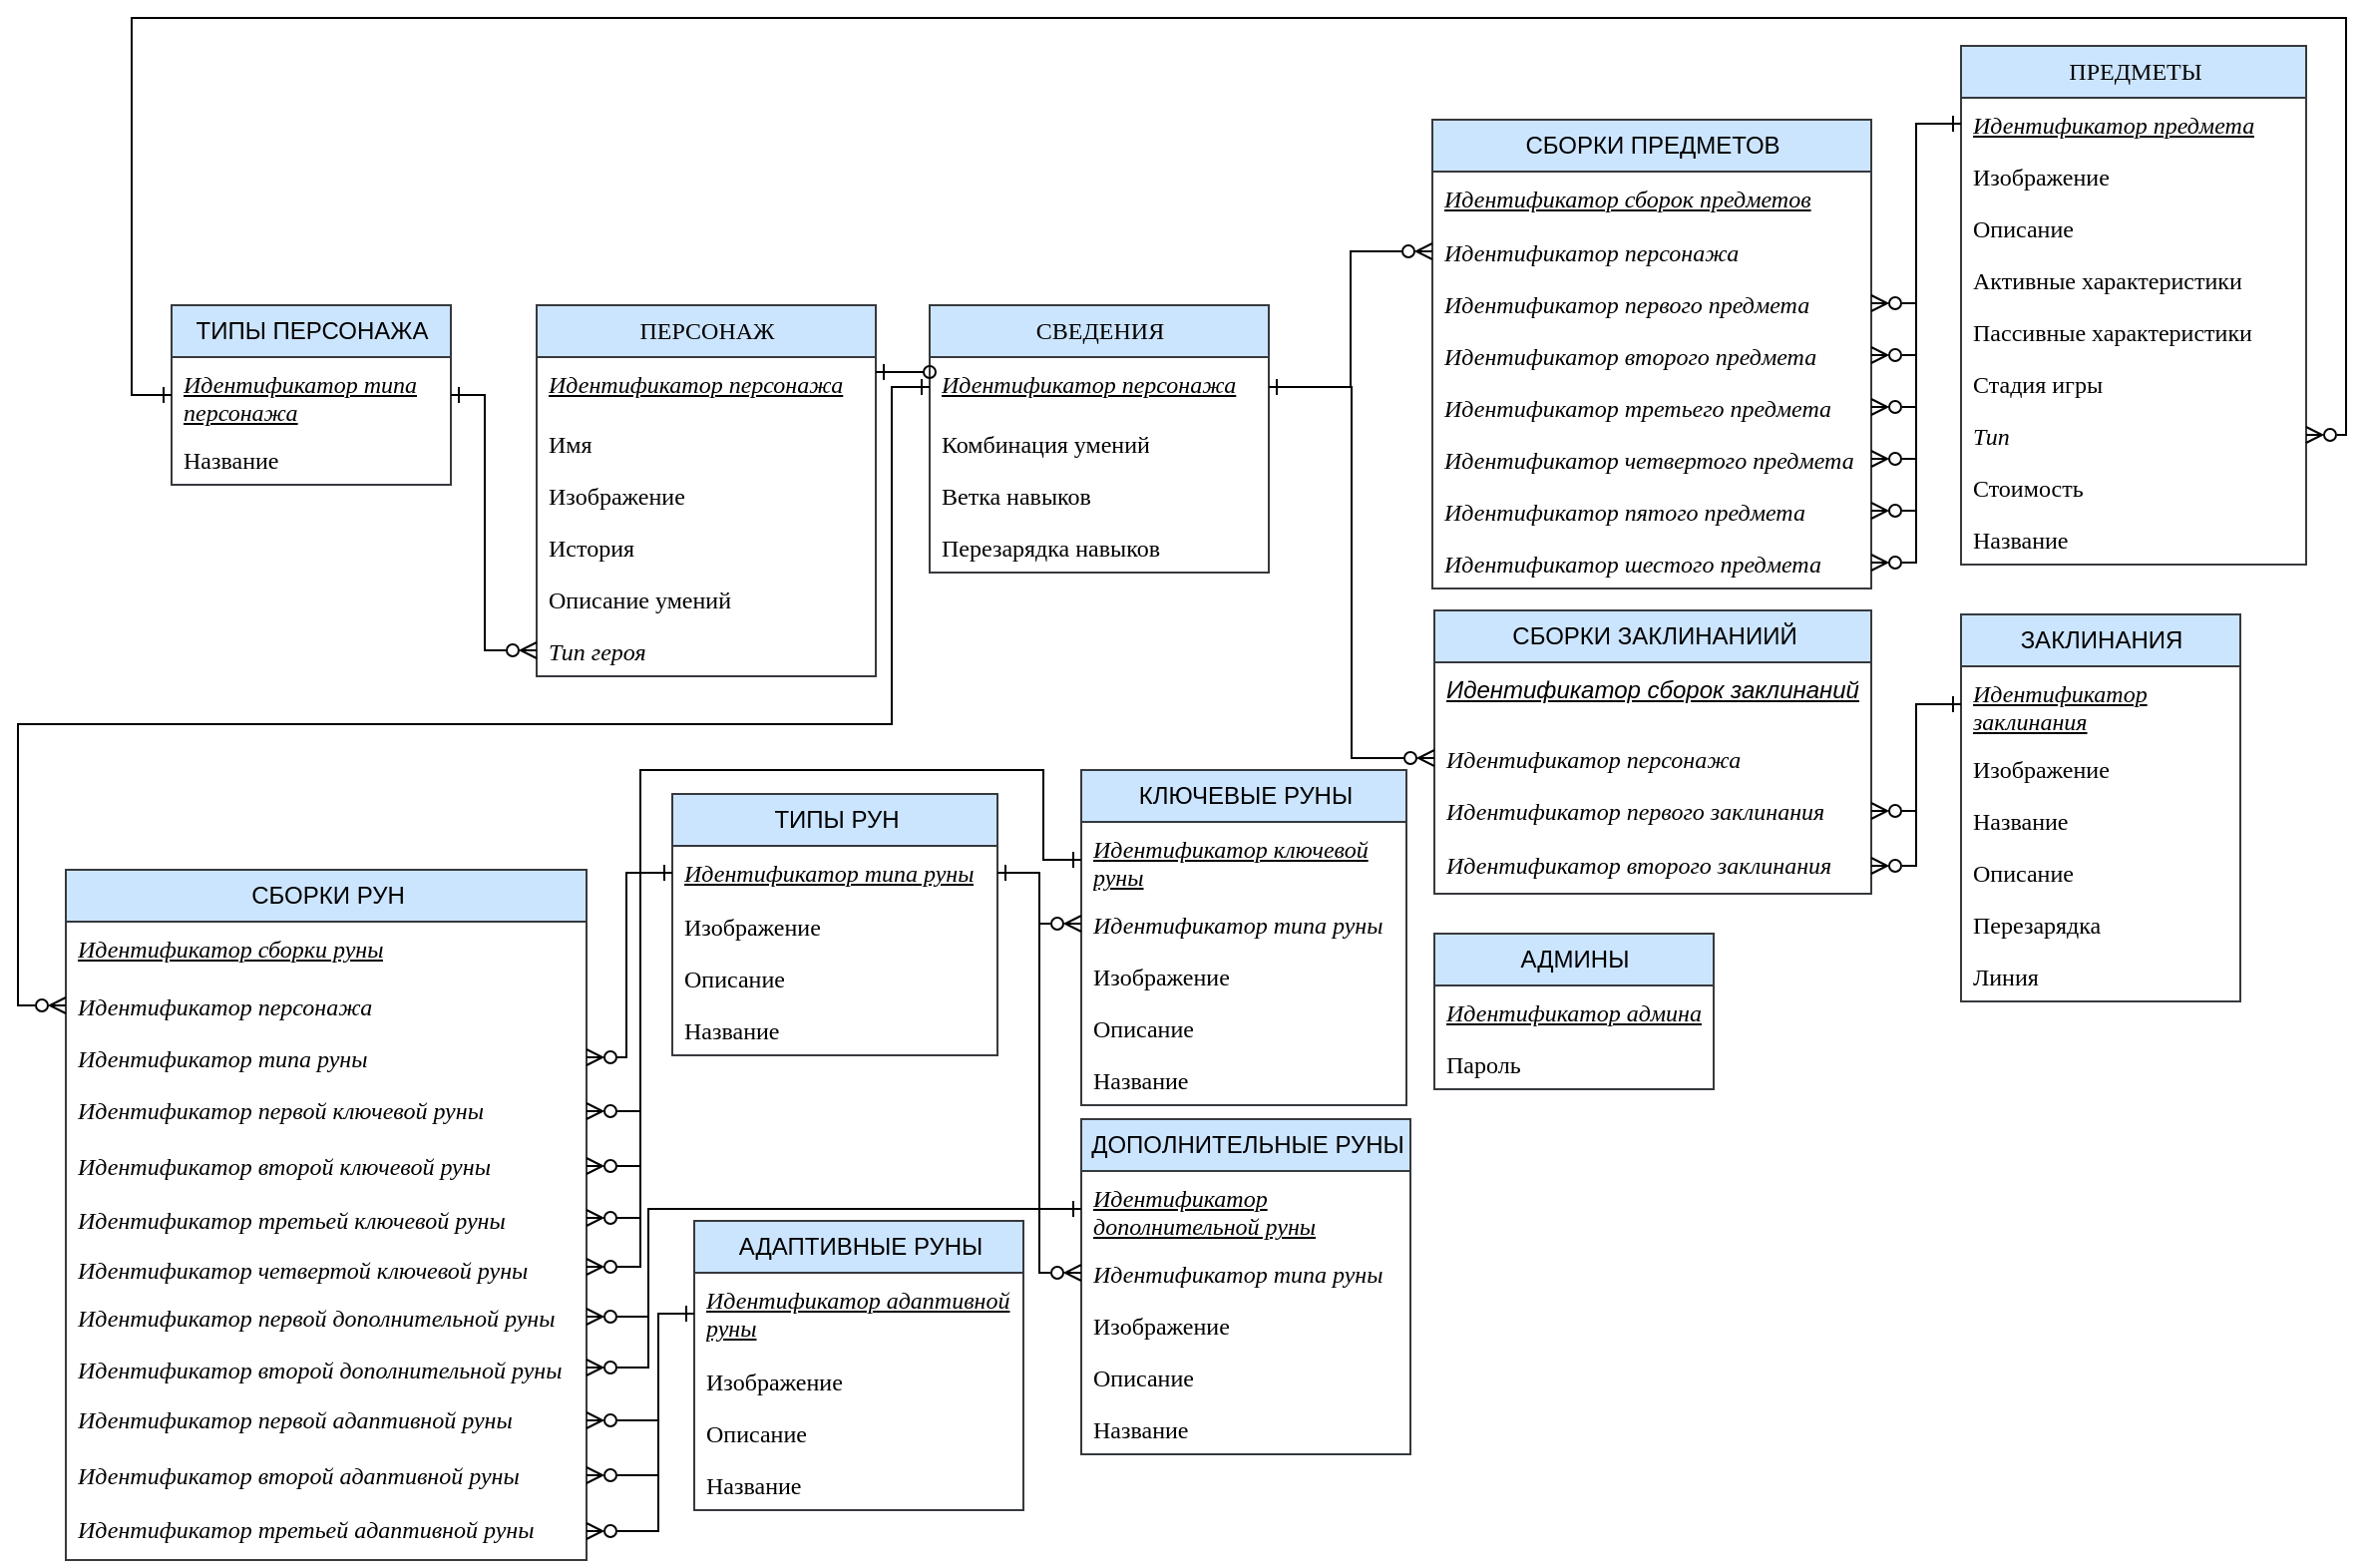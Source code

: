 <mxfile version="22.1.4" type="device">
  <diagram name="Страница — 1" id="PRyvoHLlGiVCYRjOYlVA">
    <mxGraphModel dx="2167" dy="1073" grid="0" gridSize="10" guides="1" tooltips="1" connect="1" arrows="1" fold="1" page="0" pageScale="1" pageWidth="827" pageHeight="1169" math="0" shadow="0">
      <root>
        <mxCell id="0" />
        <mxCell id="1" parent="0" />
        <mxCell id="5LJpMAzgF9TvLifeakb7-26" value="&lt;font face=&quot;Times New Roman&quot;&gt;ПЕРСОНАЖ&lt;/font&gt;" style="swimlane;fontStyle=0;childLayout=stackLayout;horizontal=1;startSize=26;fillColor=#cce5ff;horizontalStack=0;resizeParent=1;resizeParentMax=0;resizeLast=0;collapsible=1;marginBottom=0;html=1;strokeWidth=1;strokeColor=#36393d;" parent="1" vertex="1">
          <mxGeometry x="-3" y="125" width="170" height="186" as="geometry" />
        </mxCell>
        <mxCell id="5LJpMAzgF9TvLifeakb7-27" value="&lt;font face=&quot;Times New Roman&quot;&gt;&lt;i&gt;&lt;u&gt;Идентификатор персонажа&lt;/u&gt;&lt;/i&gt;&lt;/font&gt;" style="text;strokeColor=none;fillColor=none;align=left;verticalAlign=top;spacingLeft=4;spacingRight=4;overflow=hidden;rotatable=0;points=[[0,0.5],[1,0.5]];portConstraint=eastwest;whiteSpace=wrap;html=1;" parent="5LJpMAzgF9TvLifeakb7-26" vertex="1">
          <mxGeometry y="26" width="170" height="30" as="geometry" />
        </mxCell>
        <mxCell id="5LJpMAzgF9TvLifeakb7-28" value="&lt;div&gt;&lt;font face=&quot;Times New Roman&quot;&gt;Имя&lt;/font&gt;&lt;/div&gt;&lt;div&gt;&lt;font face=&quot;Times New Roman&quot;&gt;&lt;br&gt;&lt;/font&gt;&lt;/div&gt;" style="text;strokeColor=none;fillColor=none;align=left;verticalAlign=top;spacingLeft=4;spacingRight=4;overflow=hidden;rotatable=0;points=[[0,0.5],[1,0.5]];portConstraint=eastwest;whiteSpace=wrap;html=1;" parent="5LJpMAzgF9TvLifeakb7-26" vertex="1">
          <mxGeometry y="56" width="170" height="26" as="geometry" />
        </mxCell>
        <mxCell id="DarzAoDDJFvSvO0KBo1--2" value="&lt;font face=&quot;Times New Roman&quot;&gt;Изображение&lt;/font&gt;" style="text;strokeColor=none;fillColor=none;align=left;verticalAlign=top;spacingLeft=4;spacingRight=4;overflow=hidden;rotatable=0;points=[[0,0.5],[1,0.5]];portConstraint=eastwest;whiteSpace=wrap;html=1;" vertex="1" parent="5LJpMAzgF9TvLifeakb7-26">
          <mxGeometry y="82" width="170" height="26" as="geometry" />
        </mxCell>
        <mxCell id="5LJpMAzgF9TvLifeakb7-29" value="&lt;font face=&quot;Times New Roman&quot;&gt;История&lt;/font&gt;" style="text;strokeColor=none;fillColor=none;align=left;verticalAlign=top;spacingLeft=4;spacingRight=4;overflow=hidden;rotatable=0;points=[[0,0.5],[1,0.5]];portConstraint=eastwest;whiteSpace=wrap;html=1;" parent="5LJpMAzgF9TvLifeakb7-26" vertex="1">
          <mxGeometry y="108" width="170" height="26" as="geometry" />
        </mxCell>
        <mxCell id="5LJpMAzgF9TvLifeakb7-30" value="&lt;font face=&quot;Times New Roman&quot;&gt;Описание умений &lt;/font&gt;" style="text;strokeColor=none;fillColor=none;align=left;verticalAlign=top;spacingLeft=4;spacingRight=4;overflow=hidden;rotatable=0;points=[[0,0.5],[1,0.5]];portConstraint=eastwest;whiteSpace=wrap;html=1;" parent="5LJpMAzgF9TvLifeakb7-26" vertex="1">
          <mxGeometry y="134" width="170" height="26" as="geometry" />
        </mxCell>
        <mxCell id="5LJpMAzgF9TvLifeakb7-36" value="&lt;i&gt;&lt;font face=&quot;Times New Roman&quot;&gt;Тип героя&lt;/font&gt;&lt;/i&gt;" style="text;strokeColor=none;fillColor=none;align=left;verticalAlign=top;spacingLeft=4;spacingRight=4;overflow=hidden;rotatable=0;points=[[0,0.5],[1,0.5]];portConstraint=eastwest;whiteSpace=wrap;html=1;" parent="5LJpMAzgF9TvLifeakb7-26" vertex="1">
          <mxGeometry y="160" width="170" height="26" as="geometry" />
        </mxCell>
        <mxCell id="5LJpMAzgF9TvLifeakb7-38" value="&lt;font face=&quot;Times New Roman&quot;&gt;СВЕДЕНИЯ&lt;/font&gt;" style="swimlane;fontStyle=0;childLayout=stackLayout;horizontal=1;startSize=26;fillColor=#cce5ff;horizontalStack=0;resizeParent=1;resizeParentMax=0;resizeLast=0;collapsible=1;marginBottom=0;html=1;strokeWidth=1;strokeColor=#36393d;" parent="1" vertex="1">
          <mxGeometry x="194" y="125" width="170" height="134" as="geometry" />
        </mxCell>
        <mxCell id="5LJpMAzgF9TvLifeakb7-39" value="&lt;font face=&quot;Times New Roman&quot;&gt;&lt;i&gt;&lt;u&gt;Идентификатор персонажа&lt;/u&gt;&lt;/i&gt;&lt;/font&gt;" style="text;strokeColor=none;fillColor=none;align=left;verticalAlign=top;spacingLeft=4;spacingRight=4;overflow=hidden;rotatable=0;points=[[0,0.5],[1,0.5]];portConstraint=eastwest;whiteSpace=wrap;html=1;" parent="5LJpMAzgF9TvLifeakb7-38" vertex="1">
          <mxGeometry y="26" width="170" height="30" as="geometry" />
        </mxCell>
        <mxCell id="5LJpMAzgF9TvLifeakb7-40" value="&lt;font face=&quot;Times New Roman&quot;&gt;Комбинация умений&lt;/font&gt;" style="text;strokeColor=none;fillColor=none;align=left;verticalAlign=top;spacingLeft=4;spacingRight=4;overflow=hidden;rotatable=0;points=[[0,0.5],[1,0.5]];portConstraint=eastwest;whiteSpace=wrap;html=1;" parent="5LJpMAzgF9TvLifeakb7-38" vertex="1">
          <mxGeometry y="56" width="170" height="26" as="geometry" />
        </mxCell>
        <mxCell id="5LJpMAzgF9TvLifeakb7-43" value="&lt;font face=&quot;Times New Roman&quot;&gt;Ветка навыков&lt;/font&gt;" style="text;strokeColor=none;fillColor=none;align=left;verticalAlign=top;spacingLeft=4;spacingRight=4;overflow=hidden;rotatable=0;points=[[0,0.5],[1,0.5]];portConstraint=eastwest;whiteSpace=wrap;html=1;" parent="5LJpMAzgF9TvLifeakb7-38" vertex="1">
          <mxGeometry y="82" width="170" height="26" as="geometry" />
        </mxCell>
        <mxCell id="5LJpMAzgF9TvLifeakb7-44" value="&lt;font face=&quot;Times New Roman&quot;&gt;Перезарядка навыков&lt;/font&gt;" style="text;strokeColor=none;fillColor=none;align=left;verticalAlign=top;spacingLeft=4;spacingRight=4;overflow=hidden;rotatable=0;points=[[0,0.5],[1,0.5]];portConstraint=eastwest;whiteSpace=wrap;html=1;" parent="5LJpMAzgF9TvLifeakb7-38" vertex="1">
          <mxGeometry y="108" width="170" height="26" as="geometry" />
        </mxCell>
        <mxCell id="5LJpMAzgF9TvLifeakb7-46" value="&lt;font face=&quot;Times New Roman&quot;&gt;ПРЕДМЕТЫ&lt;br&gt;&lt;/font&gt;" style="swimlane;fontStyle=0;childLayout=stackLayout;horizontal=1;startSize=26;fillColor=#cce5ff;horizontalStack=0;resizeParent=1;resizeParentMax=0;resizeLast=0;collapsible=1;marginBottom=0;html=1;strokeWidth=1;strokeColor=#36393d;" parent="1" vertex="1">
          <mxGeometry x="711" y="-5" width="173" height="260" as="geometry" />
        </mxCell>
        <mxCell id="5LJpMAzgF9TvLifeakb7-47" value="&lt;font face=&quot;Times New Roman&quot;&gt;&lt;i&gt;&lt;u&gt;Идентификатор предмета&lt;/u&gt;&lt;/i&gt;&lt;/font&gt;" style="text;strokeColor=none;fillColor=none;align=left;verticalAlign=top;spacingLeft=4;spacingRight=4;overflow=hidden;rotatable=0;points=[[0,0.5],[1,0.5]];portConstraint=eastwest;whiteSpace=wrap;html=1;" parent="5LJpMAzgF9TvLifeakb7-46" vertex="1">
          <mxGeometry y="26" width="173" height="26" as="geometry" />
        </mxCell>
        <mxCell id="DarzAoDDJFvSvO0KBo1--5" value="&lt;font face=&quot;Times New Roman&quot;&gt;Изображение&lt;/font&gt;" style="text;strokeColor=none;fillColor=none;align=left;verticalAlign=top;spacingLeft=4;spacingRight=4;overflow=hidden;rotatable=0;points=[[0,0.5],[1,0.5]];portConstraint=eastwest;whiteSpace=wrap;html=1;" vertex="1" parent="5LJpMAzgF9TvLifeakb7-46">
          <mxGeometry y="52" width="173" height="26" as="geometry" />
        </mxCell>
        <mxCell id="5LJpMAzgF9TvLifeakb7-48" value="&lt;font face=&quot;Times New Roman&quot;&gt;Описание &lt;/font&gt;" style="text;strokeColor=none;fillColor=none;align=left;verticalAlign=top;spacingLeft=4;spacingRight=4;overflow=hidden;rotatable=0;points=[[0,0.5],[1,0.5]];portConstraint=eastwest;whiteSpace=wrap;html=1;" parent="5LJpMAzgF9TvLifeakb7-46" vertex="1">
          <mxGeometry y="78" width="173" height="26" as="geometry" />
        </mxCell>
        <mxCell id="5LJpMAzgF9TvLifeakb7-49" value="&lt;font face=&quot;Times New Roman&quot;&gt;Активные характеристики &lt;/font&gt;" style="text;strokeColor=none;fillColor=none;align=left;verticalAlign=top;spacingLeft=4;spacingRight=4;overflow=hidden;rotatable=0;points=[[0,0.5],[1,0.5]];portConstraint=eastwest;whiteSpace=wrap;html=1;" parent="5LJpMAzgF9TvLifeakb7-46" vertex="1">
          <mxGeometry y="104" width="173" height="26" as="geometry" />
        </mxCell>
        <mxCell id="5LJpMAzgF9TvLifeakb7-50" value="&lt;font face=&quot;Times New Roman&quot;&gt;Пассивные характеристики &lt;/font&gt;" style="text;strokeColor=none;fillColor=none;align=left;verticalAlign=top;spacingLeft=4;spacingRight=4;overflow=hidden;rotatable=0;points=[[0,0.5],[1,0.5]];portConstraint=eastwest;whiteSpace=wrap;html=1;" parent="5LJpMAzgF9TvLifeakb7-46" vertex="1">
          <mxGeometry y="130" width="173" height="26" as="geometry" />
        </mxCell>
        <mxCell id="5LJpMAzgF9TvLifeakb7-51" value="&lt;font face=&quot;Times New Roman&quot;&gt;Стадия игры&lt;/font&gt;" style="text;strokeColor=none;fillColor=none;align=left;verticalAlign=top;spacingLeft=4;spacingRight=4;overflow=hidden;rotatable=0;points=[[0,0.5],[1,0.5]];portConstraint=eastwest;whiteSpace=wrap;html=1;" parent="5LJpMAzgF9TvLifeakb7-46" vertex="1">
          <mxGeometry y="156" width="173" height="26" as="geometry" />
        </mxCell>
        <mxCell id="5LJpMAzgF9TvLifeakb7-52" value="&lt;i&gt;&lt;font face=&quot;Times New Roman&quot;&gt;Тип &lt;/font&gt;&lt;/i&gt;" style="text;strokeColor=none;fillColor=none;align=left;verticalAlign=top;spacingLeft=4;spacingRight=4;overflow=hidden;rotatable=0;points=[[0,0.5],[1,0.5]];portConstraint=eastwest;whiteSpace=wrap;html=1;" parent="5LJpMAzgF9TvLifeakb7-46" vertex="1">
          <mxGeometry y="182" width="173" height="26" as="geometry" />
        </mxCell>
        <mxCell id="5LJpMAzgF9TvLifeakb7-53" value="&lt;font face=&quot;Times New Roman&quot;&gt;Стоимость&lt;/font&gt;" style="text;strokeColor=none;fillColor=none;align=left;verticalAlign=top;spacingLeft=4;spacingRight=4;overflow=hidden;rotatable=0;points=[[0,0.5],[1,0.5]];portConstraint=eastwest;whiteSpace=wrap;html=1;" parent="5LJpMAzgF9TvLifeakb7-46" vertex="1">
          <mxGeometry y="208" width="173" height="26" as="geometry" />
        </mxCell>
        <mxCell id="DarzAoDDJFvSvO0KBo1--6" value="&lt;font face=&quot;Times New Roman&quot;&gt;Название&lt;/font&gt;" style="text;strokeColor=none;fillColor=none;align=left;verticalAlign=top;spacingLeft=4;spacingRight=4;overflow=hidden;rotatable=0;points=[[0,0.5],[1,0.5]];portConstraint=eastwest;whiteSpace=wrap;html=1;" vertex="1" parent="5LJpMAzgF9TvLifeakb7-46">
          <mxGeometry y="234" width="173" height="26" as="geometry" />
        </mxCell>
        <mxCell id="5LJpMAzgF9TvLifeakb7-56" value="СБОРКИ РУН" style="swimlane;fontStyle=0;childLayout=stackLayout;horizontal=1;startSize=26;horizontalStack=0;resizeParent=1;resizeParentMax=0;resizeLast=0;collapsible=1;marginBottom=0;html=1;fillColor=#cce5ff;strokeColor=#36393d;" parent="1" vertex="1">
          <mxGeometry x="-239" y="408" width="261" height="346" as="geometry" />
        </mxCell>
        <mxCell id="5LJpMAzgF9TvLifeakb7-57" value="&lt;font face=&quot;Times New Roman&quot;&gt;&lt;u&gt;&lt;i&gt;Идентификатор сборки руны&lt;br&gt;&lt;/i&gt;&lt;/u&gt;&lt;/font&gt;" style="text;strokeColor=none;fillColor=none;align=left;verticalAlign=top;spacingLeft=4;spacingRight=4;overflow=hidden;rotatable=0;points=[[0,0.5],[1,0.5]];portConstraint=eastwest;whiteSpace=wrap;html=1;" parent="5LJpMAzgF9TvLifeakb7-56" vertex="1">
          <mxGeometry y="26" width="261" height="29" as="geometry" />
        </mxCell>
        <mxCell id="DarzAoDDJFvSvO0KBo1--9" value="&lt;font face=&quot;Times New Roman&quot;&gt;&lt;i&gt;Идентификатор персонажа&lt;/i&gt;&lt;/font&gt;" style="text;strokeColor=none;fillColor=none;align=left;verticalAlign=top;spacingLeft=4;spacingRight=4;overflow=hidden;rotatable=0;points=[[0,0.5],[1,0.5]];portConstraint=eastwest;whiteSpace=wrap;html=1;" vertex="1" parent="5LJpMAzgF9TvLifeakb7-56">
          <mxGeometry y="55" width="261" height="26" as="geometry" />
        </mxCell>
        <mxCell id="5LJpMAzgF9TvLifeakb7-58" value="&lt;font face=&quot;Times New Roman&quot;&gt;&lt;i&gt;Идентификатор типа руны&lt;/i&gt;&lt;/font&gt;" style="text;strokeColor=none;fillColor=none;align=left;verticalAlign=top;spacingLeft=4;spacingRight=4;overflow=hidden;rotatable=0;points=[[0,0.5],[1,0.5]];portConstraint=eastwest;whiteSpace=wrap;html=1;" parent="5LJpMAzgF9TvLifeakb7-56" vertex="1">
          <mxGeometry y="81" width="261" height="26" as="geometry" />
        </mxCell>
        <mxCell id="DarzAoDDJFvSvO0KBo1--11" value="&lt;font face=&quot;Times New Roman&quot;&gt;&lt;i&gt;Идентификатор первой ключевой руны&lt;/i&gt;&lt;/font&gt;" style="text;strokeColor=none;fillColor=none;align=left;verticalAlign=top;spacingLeft=4;spacingRight=4;overflow=hidden;rotatable=0;points=[[0,0.5],[1,0.5]];portConstraint=eastwest;whiteSpace=wrap;html=1;" vertex="1" parent="5LJpMAzgF9TvLifeakb7-56">
          <mxGeometry y="107" width="261" height="28" as="geometry" />
        </mxCell>
        <mxCell id="DarzAoDDJFvSvO0KBo1--14" value="&lt;font face=&quot;Times New Roman&quot;&gt;&lt;i&gt;Идентификатор второй ключевой руны&lt;/i&gt;&lt;/font&gt;" style="text;strokeColor=none;fillColor=none;align=left;verticalAlign=top;spacingLeft=4;spacingRight=4;overflow=hidden;rotatable=0;points=[[0,0.5],[1,0.5]];portConstraint=eastwest;whiteSpace=wrap;html=1;" vertex="1" parent="5LJpMAzgF9TvLifeakb7-56">
          <mxGeometry y="135" width="261" height="27" as="geometry" />
        </mxCell>
        <mxCell id="DarzAoDDJFvSvO0KBo1--17" value="&lt;font face=&quot;Times New Roman&quot;&gt;&lt;i&gt;Идентификатор третьей ключевой руны&lt;/i&gt;&lt;/font&gt;" style="text;strokeColor=none;fillColor=none;align=left;verticalAlign=top;spacingLeft=4;spacingRight=4;overflow=hidden;rotatable=0;points=[[0,0.5],[1,0.5]];portConstraint=eastwest;whiteSpace=wrap;html=1;" vertex="1" parent="5LJpMAzgF9TvLifeakb7-56">
          <mxGeometry y="162" width="261" height="25" as="geometry" />
        </mxCell>
        <mxCell id="DarzAoDDJFvSvO0KBo1--16" value="&lt;font face=&quot;Times New Roman&quot;&gt;&lt;i&gt;Идентификатор четвертой ключевой руны&lt;/i&gt;&lt;/font&gt;" style="text;strokeColor=none;fillColor=none;align=left;verticalAlign=top;spacingLeft=4;spacingRight=4;overflow=hidden;rotatable=0;points=[[0,0.5],[1,0.5]];portConstraint=eastwest;whiteSpace=wrap;html=1;" vertex="1" parent="5LJpMAzgF9TvLifeakb7-56">
          <mxGeometry y="187" width="261" height="24" as="geometry" />
        </mxCell>
        <mxCell id="DarzAoDDJFvSvO0KBo1--15" value="&lt;font face=&quot;Times New Roman&quot;&gt;&lt;i&gt;Идентификатор первой дополнительной руны&lt;/i&gt;&lt;/font&gt;" style="text;strokeColor=none;fillColor=none;align=left;verticalAlign=top;spacingLeft=4;spacingRight=4;overflow=hidden;rotatable=0;points=[[0,0.5],[1,0.5]];portConstraint=eastwest;whiteSpace=wrap;html=1;" vertex="1" parent="5LJpMAzgF9TvLifeakb7-56">
          <mxGeometry y="211" width="261" height="26" as="geometry" />
        </mxCell>
        <mxCell id="DarzAoDDJFvSvO0KBo1--13" value="&lt;font face=&quot;Times New Roman&quot;&gt;&lt;i&gt;Идентификатор второй дополнительной руны&lt;/i&gt;&lt;/font&gt;" style="text;strokeColor=none;fillColor=none;align=left;verticalAlign=top;spacingLeft=4;spacingRight=4;overflow=hidden;rotatable=0;points=[[0,0.5],[1,0.5]];portConstraint=eastwest;whiteSpace=wrap;html=1;" vertex="1" parent="5LJpMAzgF9TvLifeakb7-56">
          <mxGeometry y="237" width="261" height="25" as="geometry" />
        </mxCell>
        <mxCell id="DarzAoDDJFvSvO0KBo1--12" value="&lt;font face=&quot;Times New Roman&quot;&gt;&lt;i&gt;Идентификатор первой адаптивной руны&lt;/i&gt;&lt;/font&gt;" style="text;strokeColor=none;fillColor=none;align=left;verticalAlign=top;spacingLeft=4;spacingRight=4;overflow=hidden;rotatable=0;points=[[0,0.5],[1,0.5]];portConstraint=eastwest;whiteSpace=wrap;html=1;" vertex="1" parent="5LJpMAzgF9TvLifeakb7-56">
          <mxGeometry y="262" width="261" height="28" as="geometry" />
        </mxCell>
        <mxCell id="DarzAoDDJFvSvO0KBo1--10" value="&lt;font face=&quot;Times New Roman&quot;&gt;&lt;i&gt;Идентификатор второй адаптивной руны&lt;/i&gt;&lt;/font&gt;" style="text;strokeColor=none;fillColor=none;align=left;verticalAlign=top;spacingLeft=4;spacingRight=4;overflow=hidden;rotatable=0;points=[[0,0.5],[1,0.5]];portConstraint=eastwest;whiteSpace=wrap;html=1;" vertex="1" parent="5LJpMAzgF9TvLifeakb7-56">
          <mxGeometry y="290" width="261" height="27" as="geometry" />
        </mxCell>
        <mxCell id="5LJpMAzgF9TvLifeakb7-59" value="&lt;font face=&quot;Times New Roman&quot;&gt;&lt;i&gt;Идентификатор третьей адаптивной руны&lt;/i&gt;&lt;/font&gt;" style="text;strokeColor=none;fillColor=none;align=left;verticalAlign=top;spacingLeft=4;spacingRight=4;overflow=hidden;rotatable=0;points=[[0,0.5],[1,0.5]];portConstraint=eastwest;whiteSpace=wrap;html=1;" parent="5LJpMAzgF9TvLifeakb7-56" vertex="1">
          <mxGeometry y="317" width="261" height="29" as="geometry" />
        </mxCell>
        <mxCell id="5LJpMAzgF9TvLifeakb7-63" value="КЛЮЧЕВЫЕ РУНЫ" style="swimlane;fontStyle=0;childLayout=stackLayout;horizontal=1;startSize=26;fillColor=#cce5ff;horizontalStack=0;resizeParent=1;resizeParentMax=0;resizeLast=0;collapsible=1;marginBottom=0;html=1;strokeColor=#36393d;" parent="1" vertex="1">
          <mxGeometry x="270" y="358" width="163" height="168" as="geometry" />
        </mxCell>
        <mxCell id="5LJpMAzgF9TvLifeakb7-64" value="&lt;font face=&quot;Times New Roman&quot;&gt;&lt;u&gt;&lt;i&gt;Идентификатор ключевой руны&lt;/i&gt;&lt;br&gt;&lt;/u&gt;&lt;/font&gt;" style="text;strokeColor=none;fillColor=none;align=left;verticalAlign=top;spacingLeft=4;spacingRight=4;overflow=hidden;rotatable=0;points=[[0,0.5],[1,0.5]];portConstraint=eastwest;whiteSpace=wrap;html=1;" parent="5LJpMAzgF9TvLifeakb7-63" vertex="1">
          <mxGeometry y="26" width="163" height="38" as="geometry" />
        </mxCell>
        <mxCell id="DarzAoDDJFvSvO0KBo1--25" value="&lt;i&gt;&lt;font face=&quot;Times New Roman&quot;&gt;Идентификатор типа руны&lt;/font&gt;&lt;/i&gt;" style="text;strokeColor=none;fillColor=none;align=left;verticalAlign=top;spacingLeft=4;spacingRight=4;overflow=hidden;rotatable=0;points=[[0,0.5],[1,0.5]];portConstraint=eastwest;whiteSpace=wrap;html=1;" vertex="1" parent="5LJpMAzgF9TvLifeakb7-63">
          <mxGeometry y="64" width="163" height="26" as="geometry" />
        </mxCell>
        <mxCell id="DarzAoDDJFvSvO0KBo1--24" value="&lt;font face=&quot;Times New Roman&quot;&gt;Изображение&lt;/font&gt;" style="text;strokeColor=none;fillColor=none;align=left;verticalAlign=top;spacingLeft=4;spacingRight=4;overflow=hidden;rotatable=0;points=[[0,0.5],[1,0.5]];portConstraint=eastwest;whiteSpace=wrap;html=1;" vertex="1" parent="5LJpMAzgF9TvLifeakb7-63">
          <mxGeometry y="90" width="163" height="26" as="geometry" />
        </mxCell>
        <mxCell id="5LJpMAzgF9TvLifeakb7-66" value="&lt;font face=&quot;Times New Roman&quot;&gt;Описание&lt;/font&gt;" style="text;strokeColor=none;fillColor=none;align=left;verticalAlign=top;spacingLeft=4;spacingRight=4;overflow=hidden;rotatable=0;points=[[0,0.5],[1,0.5]];portConstraint=eastwest;whiteSpace=wrap;html=1;" parent="5LJpMAzgF9TvLifeakb7-63" vertex="1">
          <mxGeometry y="116" width="163" height="26" as="geometry" />
        </mxCell>
        <mxCell id="5LJpMAzgF9TvLifeakb7-65" value="&lt;font face=&quot;Times New Roman&quot;&gt;Название&lt;/font&gt;" style="text;strokeColor=none;fillColor=none;align=left;verticalAlign=top;spacingLeft=4;spacingRight=4;overflow=hidden;rotatable=0;points=[[0,0.5],[1,0.5]];portConstraint=eastwest;whiteSpace=wrap;html=1;" parent="5LJpMAzgF9TvLifeakb7-63" vertex="1">
          <mxGeometry y="142" width="163" height="26" as="geometry" />
        </mxCell>
        <mxCell id="5LJpMAzgF9TvLifeakb7-69" value="ДОПОЛНИТЕЛЬНЫЕ РУНЫ" style="swimlane;fontStyle=0;childLayout=stackLayout;horizontal=1;startSize=26;fillColor=#cce5ff;horizontalStack=0;resizeParent=1;resizeParentMax=0;resizeLast=0;collapsible=1;marginBottom=0;html=1;strokeColor=#36393d;" parent="1" vertex="1">
          <mxGeometry x="270" y="533" width="165" height="168" as="geometry" />
        </mxCell>
        <mxCell id="5LJpMAzgF9TvLifeakb7-70" value="&lt;font face=&quot;Times New Roman&quot;&gt;&lt;u&gt;&lt;i&gt;Идентификатор дополнительной руны&lt;/i&gt;&lt;br&gt;&lt;/u&gt;&lt;/font&gt;" style="text;strokeColor=none;fillColor=none;align=left;verticalAlign=top;spacingLeft=4;spacingRight=4;overflow=hidden;rotatable=0;points=[[0,0.5],[1,0.5]];portConstraint=eastwest;whiteSpace=wrap;html=1;" parent="5LJpMAzgF9TvLifeakb7-69" vertex="1">
          <mxGeometry y="26" width="165" height="38" as="geometry" />
        </mxCell>
        <mxCell id="DarzAoDDJFvSvO0KBo1--27" value="&lt;i&gt;&lt;font face=&quot;Times New Roman&quot;&gt;Идентификатор типа руны&lt;/font&gt;&lt;/i&gt;" style="text;strokeColor=none;fillColor=none;align=left;verticalAlign=top;spacingLeft=4;spacingRight=4;overflow=hidden;rotatable=0;points=[[0,0.5],[1,0.5]];portConstraint=eastwest;whiteSpace=wrap;html=1;" vertex="1" parent="5LJpMAzgF9TvLifeakb7-69">
          <mxGeometry y="64" width="165" height="26" as="geometry" />
        </mxCell>
        <mxCell id="DarzAoDDJFvSvO0KBo1--26" value="&lt;font face=&quot;Times New Roman&quot;&gt;Изображение&lt;/font&gt;" style="text;strokeColor=none;fillColor=none;align=left;verticalAlign=top;spacingLeft=4;spacingRight=4;overflow=hidden;rotatable=0;points=[[0,0.5],[1,0.5]];portConstraint=eastwest;whiteSpace=wrap;html=1;" vertex="1" parent="5LJpMAzgF9TvLifeakb7-69">
          <mxGeometry y="90" width="165" height="26" as="geometry" />
        </mxCell>
        <mxCell id="5LJpMAzgF9TvLifeakb7-72" value="&lt;font face=&quot;Times New Roman&quot;&gt;Описание&lt;/font&gt;" style="text;strokeColor=none;fillColor=none;align=left;verticalAlign=top;spacingLeft=4;spacingRight=4;overflow=hidden;rotatable=0;points=[[0,0.5],[1,0.5]];portConstraint=eastwest;whiteSpace=wrap;html=1;" parent="5LJpMAzgF9TvLifeakb7-69" vertex="1">
          <mxGeometry y="116" width="165" height="26" as="geometry" />
        </mxCell>
        <mxCell id="5LJpMAzgF9TvLifeakb7-71" value="&lt;font face=&quot;Times New Roman&quot;&gt;Название&lt;/font&gt;" style="text;strokeColor=none;fillColor=none;align=left;verticalAlign=top;spacingLeft=4;spacingRight=4;overflow=hidden;rotatable=0;points=[[0,0.5],[1,0.5]];portConstraint=eastwest;whiteSpace=wrap;html=1;" parent="5LJpMAzgF9TvLifeakb7-69" vertex="1">
          <mxGeometry y="142" width="165" height="26" as="geometry" />
        </mxCell>
        <mxCell id="5LJpMAzgF9TvLifeakb7-73" value="АДАПТИВНЫЕ РУНЫ" style="swimlane;fontStyle=0;childLayout=stackLayout;horizontal=1;startSize=26;fillColor=#cce5ff;horizontalStack=0;resizeParent=1;resizeParentMax=0;resizeLast=0;collapsible=1;marginBottom=0;html=1;strokeColor=#36393d;" parent="1" vertex="1">
          <mxGeometry x="76" y="584" width="165" height="145" as="geometry" />
        </mxCell>
        <mxCell id="5LJpMAzgF9TvLifeakb7-74" value="&lt;font face=&quot;Times New Roman&quot;&gt;&lt;i&gt;&lt;u&gt;Идентификатор адаптивной руны&lt;/u&gt;&lt;br&gt;&lt;/i&gt;&lt;/font&gt;" style="text;strokeColor=none;fillColor=none;align=left;verticalAlign=top;spacingLeft=4;spacingRight=4;overflow=hidden;rotatable=0;points=[[0,0.5],[1,0.5]];portConstraint=eastwest;whiteSpace=wrap;html=1;" parent="5LJpMAzgF9TvLifeakb7-73" vertex="1">
          <mxGeometry y="26" width="165" height="41" as="geometry" />
        </mxCell>
        <mxCell id="DarzAoDDJFvSvO0KBo1--29" value="&lt;font face=&quot;Times New Roman&quot;&gt;Изображение&lt;/font&gt;" style="text;strokeColor=none;fillColor=none;align=left;verticalAlign=top;spacingLeft=4;spacingRight=4;overflow=hidden;rotatable=0;points=[[0,0.5],[1,0.5]];portConstraint=eastwest;whiteSpace=wrap;html=1;" vertex="1" parent="5LJpMAzgF9TvLifeakb7-73">
          <mxGeometry y="67" width="165" height="26" as="geometry" />
        </mxCell>
        <mxCell id="DarzAoDDJFvSvO0KBo1--28" value="&lt;font face=&quot;Times New Roman&quot;&gt;Описание&lt;/font&gt;" style="text;strokeColor=none;fillColor=none;align=left;verticalAlign=top;spacingLeft=4;spacingRight=4;overflow=hidden;rotatable=0;points=[[0,0.5],[1,0.5]];portConstraint=eastwest;whiteSpace=wrap;html=1;" vertex="1" parent="5LJpMAzgF9TvLifeakb7-73">
          <mxGeometry y="93" width="165" height="26" as="geometry" />
        </mxCell>
        <mxCell id="5LJpMAzgF9TvLifeakb7-75" value="&lt;font face=&quot;Times New Roman&quot;&gt;Название&lt;/font&gt;" style="text;strokeColor=none;fillColor=none;align=left;verticalAlign=top;spacingLeft=4;spacingRight=4;overflow=hidden;rotatable=0;points=[[0,0.5],[1,0.5]];portConstraint=eastwest;whiteSpace=wrap;html=1;" parent="5LJpMAzgF9TvLifeakb7-73" vertex="1">
          <mxGeometry y="119" width="165" height="26" as="geometry" />
        </mxCell>
        <mxCell id="5LJpMAzgF9TvLifeakb7-82" value="ТИПЫ ПЕРСОНАЖА" style="swimlane;fontStyle=0;childLayout=stackLayout;horizontal=1;startSize=26;fillColor=#cce5ff;horizontalStack=0;resizeParent=1;resizeParentMax=0;resizeLast=0;collapsible=1;marginBottom=0;html=1;strokeColor=#36393d;" parent="1" vertex="1">
          <mxGeometry x="-186" y="125" width="140" height="90" as="geometry" />
        </mxCell>
        <mxCell id="5LJpMAzgF9TvLifeakb7-83" value="&lt;font face=&quot;Times New Roman&quot;&gt;&lt;i&gt;&lt;u&gt;Идентификатор типа персонажа&lt;/u&gt;&lt;/i&gt;&lt;/font&gt;" style="text;strokeColor=none;fillColor=none;align=left;verticalAlign=top;spacingLeft=4;spacingRight=4;overflow=hidden;rotatable=0;points=[[0,0.5],[1,0.5]];portConstraint=eastwest;whiteSpace=wrap;html=1;" parent="5LJpMAzgF9TvLifeakb7-82" vertex="1">
          <mxGeometry y="26" width="140" height="38" as="geometry" />
        </mxCell>
        <mxCell id="5LJpMAzgF9TvLifeakb7-84" value="&lt;font face=&quot;Times New Roman&quot;&gt;Название&lt;/font&gt;" style="text;strokeColor=none;fillColor=none;align=left;verticalAlign=top;spacingLeft=4;spacingRight=4;overflow=hidden;rotatable=0;points=[[0,0.5],[1,0.5]];portConstraint=eastwest;whiteSpace=wrap;html=1;" parent="5LJpMAzgF9TvLifeakb7-82" vertex="1">
          <mxGeometry y="64" width="140" height="26" as="geometry" />
        </mxCell>
        <mxCell id="5LJpMAzgF9TvLifeakb7-87" value="ЗАКЛИНАНИЯ" style="swimlane;fontStyle=0;childLayout=stackLayout;horizontal=1;startSize=26;fillColor=#cce5ff;horizontalStack=0;resizeParent=1;resizeParentMax=0;resizeLast=0;collapsible=1;marginBottom=0;html=1;strokeColor=#36393d;" parent="1" vertex="1">
          <mxGeometry x="711" y="280" width="140" height="194" as="geometry" />
        </mxCell>
        <mxCell id="5LJpMAzgF9TvLifeakb7-88" value="&lt;font face=&quot;Times New Roman&quot;&gt;&lt;i&gt;&lt;u&gt;Идентификатор заклинания&lt;/u&gt;&lt;br&gt;&lt;/i&gt;&lt;/font&gt;" style="text;strokeColor=none;fillColor=none;align=left;verticalAlign=top;spacingLeft=4;spacingRight=4;overflow=hidden;rotatable=0;points=[[0,0.5],[1,0.5]];portConstraint=eastwest;whiteSpace=wrap;html=1;" parent="5LJpMAzgF9TvLifeakb7-87" vertex="1">
          <mxGeometry y="26" width="140" height="38" as="geometry" />
        </mxCell>
        <mxCell id="DarzAoDDJFvSvO0KBo1--7" value="&lt;font face=&quot;Times New Roman&quot;&gt;Изображение&lt;/font&gt;" style="text;strokeColor=none;fillColor=none;align=left;verticalAlign=top;spacingLeft=4;spacingRight=4;overflow=hidden;rotatable=0;points=[[0,0.5],[1,0.5]];portConstraint=eastwest;whiteSpace=wrap;html=1;" vertex="1" parent="5LJpMAzgF9TvLifeakb7-87">
          <mxGeometry y="64" width="140" height="26" as="geometry" />
        </mxCell>
        <mxCell id="DarzAoDDJFvSvO0KBo1--8" value="&lt;font face=&quot;Times New Roman&quot;&gt;Название&lt;/font&gt;" style="text;strokeColor=none;fillColor=none;align=left;verticalAlign=top;spacingLeft=4;spacingRight=4;overflow=hidden;rotatable=0;points=[[0,0.5],[1,0.5]];portConstraint=eastwest;whiteSpace=wrap;html=1;" vertex="1" parent="5LJpMAzgF9TvLifeakb7-87">
          <mxGeometry y="90" width="140" height="26" as="geometry" />
        </mxCell>
        <mxCell id="5LJpMAzgF9TvLifeakb7-89" value="&lt;font face=&quot;Times New Roman&quot;&gt;Описание&lt;/font&gt;" style="text;strokeColor=none;fillColor=none;align=left;verticalAlign=top;spacingLeft=4;spacingRight=4;overflow=hidden;rotatable=0;points=[[0,0.5],[1,0.5]];portConstraint=eastwest;whiteSpace=wrap;html=1;" parent="5LJpMAzgF9TvLifeakb7-87" vertex="1">
          <mxGeometry y="116" width="140" height="26" as="geometry" />
        </mxCell>
        <mxCell id="5LJpMAzgF9TvLifeakb7-90" value="&lt;font face=&quot;Times New Roman&quot;&gt;Перезарядка&lt;/font&gt;" style="text;strokeColor=none;fillColor=none;align=left;verticalAlign=top;spacingLeft=4;spacingRight=4;overflow=hidden;rotatable=0;points=[[0,0.5],[1,0.5]];portConstraint=eastwest;whiteSpace=wrap;html=1;" parent="5LJpMAzgF9TvLifeakb7-87" vertex="1">
          <mxGeometry y="142" width="140" height="26" as="geometry" />
        </mxCell>
        <mxCell id="5LJpMAzgF9TvLifeakb7-91" value="&lt;font face=&quot;Times New Roman&quot;&gt;Линия&lt;/font&gt;" style="text;strokeColor=none;fillColor=none;align=left;verticalAlign=top;spacingLeft=4;spacingRight=4;overflow=hidden;rotatable=0;points=[[0,0.5],[1,0.5]];portConstraint=eastwest;whiteSpace=wrap;html=1;" parent="5LJpMAzgF9TvLifeakb7-87" vertex="1">
          <mxGeometry y="168" width="140" height="26" as="geometry" />
        </mxCell>
        <mxCell id="p8DtM0_UbY-ILoNlj7FU-9" value="СБОРКИ ЗАКЛИНАНИИЙ" style="swimlane;fontStyle=0;childLayout=stackLayout;horizontal=1;startSize=26;fillColor=#cce5ff;horizontalStack=0;resizeParent=1;resizeParentMax=0;resizeLast=0;collapsible=1;marginBottom=0;html=1;strokeColor=#36393d;" parent="1" vertex="1">
          <mxGeometry x="447" y="278" width="219" height="142" as="geometry" />
        </mxCell>
        <mxCell id="p8DtM0_UbY-ILoNlj7FU-10" value="&lt;i&gt;&lt;u&gt;Идентификатор сборок заклинаний&lt;/u&gt;&lt;br&gt;&lt;/i&gt;" style="text;strokeColor=none;fillColor=none;align=left;verticalAlign=top;spacingLeft=4;spacingRight=4;overflow=hidden;rotatable=0;points=[[0,0.5],[1,0.5]];portConstraint=eastwest;whiteSpace=wrap;html=1;" parent="p8DtM0_UbY-ILoNlj7FU-9" vertex="1">
          <mxGeometry y="26" width="219" height="35" as="geometry" />
        </mxCell>
        <mxCell id="DarzAoDDJFvSvO0KBo1--4" value="&lt;font face=&quot;Times New Roman&quot;&gt;&lt;i&gt;Идентификатор персонажа&lt;/i&gt;&lt;/font&gt;" style="text;strokeColor=none;fillColor=none;align=left;verticalAlign=top;spacingLeft=4;spacingRight=4;overflow=hidden;rotatable=0;points=[[0,0.5],[1,0.5]];portConstraint=eastwest;whiteSpace=wrap;html=1;" vertex="1" parent="p8DtM0_UbY-ILoNlj7FU-9">
          <mxGeometry y="61" width="219" height="26" as="geometry" />
        </mxCell>
        <mxCell id="p8DtM0_UbY-ILoNlj7FU-11" value="&lt;i&gt;&lt;font face=&quot;Times New Roman&quot;&gt;Идентификатор первого заклинания&lt;/font&gt;&lt;/i&gt;" style="text;strokeColor=none;fillColor=none;align=left;verticalAlign=top;spacingLeft=4;spacingRight=4;overflow=hidden;rotatable=0;points=[[0,0.5],[1,0.5]];portConstraint=eastwest;whiteSpace=wrap;html=1;" parent="p8DtM0_UbY-ILoNlj7FU-9" vertex="1">
          <mxGeometry y="87" width="219" height="27" as="geometry" />
        </mxCell>
        <mxCell id="p8DtM0_UbY-ILoNlj7FU-12" value="&lt;i&gt;&lt;font face=&quot;Times New Roman&quot;&gt;Идентификатор второго заклинания&lt;/font&gt;&lt;/i&gt;" style="text;strokeColor=none;fillColor=none;align=left;verticalAlign=top;spacingLeft=4;spacingRight=4;overflow=hidden;rotatable=0;points=[[0,0.5],[1,0.5]];portConstraint=eastwest;whiteSpace=wrap;html=1;" parent="p8DtM0_UbY-ILoNlj7FU-9" vertex="1">
          <mxGeometry y="114" width="219" height="28" as="geometry" />
        </mxCell>
        <mxCell id="p8DtM0_UbY-ILoNlj7FU-20" value="СБОРКИ ПРЕДМЕТОВ" style="swimlane;fontStyle=0;childLayout=stackLayout;horizontal=1;startSize=26;fillColor=#cce5ff;horizontalStack=0;resizeParent=1;resizeParentMax=0;resizeLast=0;collapsible=1;marginBottom=0;html=1;strokeColor=#36393d;" parent="1" vertex="1">
          <mxGeometry x="446" y="32" width="220" height="235" as="geometry">
            <mxRectangle x="614" y="253" width="163" height="26" as="alternateBounds" />
          </mxGeometry>
        </mxCell>
        <mxCell id="p8DtM0_UbY-ILoNlj7FU-21" value="&lt;font face=&quot;Times New Roman&quot;&gt;&lt;u&gt;&lt;i&gt;Идентификатор сборок предметов&lt;strike&gt;&lt;br&gt;&lt;/strike&gt;&lt;/i&gt;&lt;/u&gt;&lt;/font&gt;" style="text;strokeColor=none;fillColor=none;align=left;verticalAlign=top;spacingLeft=4;spacingRight=4;overflow=hidden;rotatable=0;points=[[0,0.5],[1,0.5]];portConstraint=eastwest;whiteSpace=wrap;html=1;" parent="p8DtM0_UbY-ILoNlj7FU-20" vertex="1">
          <mxGeometry y="26" width="220" height="27" as="geometry" />
        </mxCell>
        <mxCell id="DarzAoDDJFvSvO0KBo1--3" value="&lt;i&gt;&lt;font face=&quot;Times New Roman&quot;&gt;Идентификатор персонажа&lt;/font&gt;&lt;/i&gt;" style="text;strokeColor=none;fillColor=none;align=left;verticalAlign=top;spacingLeft=4;spacingRight=4;overflow=hidden;rotatable=0;points=[[0,0.5],[1,0.5]];portConstraint=eastwest;whiteSpace=wrap;html=1;" vertex="1" parent="p8DtM0_UbY-ILoNlj7FU-20">
          <mxGeometry y="53" width="220" height="26" as="geometry" />
        </mxCell>
        <mxCell id="p8DtM0_UbY-ILoNlj7FU-22" value="&lt;i&gt;&lt;font face=&quot;Times New Roman&quot;&gt;Идентификатор первого предмета&lt;/font&gt;&lt;/i&gt;" style="text;strokeColor=none;fillColor=none;align=left;verticalAlign=top;spacingLeft=4;spacingRight=4;overflow=hidden;rotatable=0;points=[[0,0.5],[1,0.5]];portConstraint=eastwest;whiteSpace=wrap;html=1;" parent="p8DtM0_UbY-ILoNlj7FU-20" vertex="1">
          <mxGeometry y="79" width="220" height="26" as="geometry" />
        </mxCell>
        <mxCell id="p8DtM0_UbY-ILoNlj7FU-23" value="&lt;i&gt;&lt;font face=&quot;Times New Roman&quot;&gt;Идентификатор второго предмета&lt;/font&gt;&lt;/i&gt;" style="text;strokeColor=none;fillColor=none;align=left;verticalAlign=top;spacingLeft=4;spacingRight=4;overflow=hidden;rotatable=0;points=[[0,0.5],[1,0.5]];portConstraint=eastwest;whiteSpace=wrap;html=1;" parent="p8DtM0_UbY-ILoNlj7FU-20" vertex="1">
          <mxGeometry y="105" width="220" height="26" as="geometry" />
        </mxCell>
        <mxCell id="p8DtM0_UbY-ILoNlj7FU-27" value="&lt;i&gt;&lt;font face=&quot;Times New Roman&quot;&gt;Идентификатор третьего предмета&lt;/font&gt;&lt;/i&gt;" style="text;strokeColor=none;fillColor=none;align=left;verticalAlign=top;spacingLeft=4;spacingRight=4;overflow=hidden;rotatable=0;points=[[0,0.5],[1,0.5]];portConstraint=eastwest;whiteSpace=wrap;html=1;" parent="p8DtM0_UbY-ILoNlj7FU-20" vertex="1">
          <mxGeometry y="131" width="220" height="26" as="geometry" />
        </mxCell>
        <mxCell id="p8DtM0_UbY-ILoNlj7FU-26" value="&lt;i&gt;&lt;font face=&quot;Times New Roman&quot;&gt;Идентификатор четвертого предмета&lt;/font&gt;&lt;/i&gt;" style="text;strokeColor=none;fillColor=none;align=left;verticalAlign=top;spacingLeft=4;spacingRight=4;overflow=hidden;rotatable=0;points=[[0,0.5],[1,0.5]];portConstraint=eastwest;whiteSpace=wrap;html=1;" parent="p8DtM0_UbY-ILoNlj7FU-20" vertex="1">
          <mxGeometry y="157" width="220" height="26" as="geometry" />
        </mxCell>
        <mxCell id="p8DtM0_UbY-ILoNlj7FU-25" value="&lt;i&gt;&lt;font face=&quot;Times New Roman&quot;&gt;Идентификатор пятого предмета&lt;/font&gt;&lt;/i&gt;" style="text;strokeColor=none;fillColor=none;align=left;verticalAlign=top;spacingLeft=4;spacingRight=4;overflow=hidden;rotatable=0;points=[[0,0.5],[1,0.5]];portConstraint=eastwest;whiteSpace=wrap;html=1;" parent="p8DtM0_UbY-ILoNlj7FU-20" vertex="1">
          <mxGeometry y="183" width="220" height="26" as="geometry" />
        </mxCell>
        <mxCell id="p8DtM0_UbY-ILoNlj7FU-24" value="&lt;i&gt;&lt;font face=&quot;Times New Roman&quot;&gt;Идентификатор шестого предмета&lt;/font&gt;&lt;/i&gt;" style="text;strokeColor=none;fillColor=none;align=left;verticalAlign=top;spacingLeft=4;spacingRight=4;overflow=hidden;rotatable=0;points=[[0,0.5],[1,0.5]];portConstraint=eastwest;whiteSpace=wrap;html=1;" parent="p8DtM0_UbY-ILoNlj7FU-20" vertex="1">
          <mxGeometry y="209" width="220" height="26" as="geometry" />
        </mxCell>
        <mxCell id="DarzAoDDJFvSvO0KBo1--18" value="ТИПЫ РУН" style="swimlane;fontStyle=0;childLayout=stackLayout;horizontal=1;startSize=26;fillColor=#cce5ff;horizontalStack=0;resizeParent=1;resizeParentMax=0;resizeLast=0;collapsible=1;marginBottom=0;html=1;strokeColor=#36393d;" vertex="1" parent="1">
          <mxGeometry x="65" y="370" width="163" height="131" as="geometry" />
        </mxCell>
        <mxCell id="DarzAoDDJFvSvO0KBo1--19" value="&lt;font face=&quot;Times New Roman&quot;&gt;&lt;u&gt;&lt;i&gt;Идентификатор типа руны&lt;/i&gt;&lt;br&gt;&lt;/u&gt;&lt;/font&gt;" style="text;strokeColor=none;fillColor=none;align=left;verticalAlign=top;spacingLeft=4;spacingRight=4;overflow=hidden;rotatable=0;points=[[0,0.5],[1,0.5]];portConstraint=eastwest;whiteSpace=wrap;html=1;" vertex="1" parent="DarzAoDDJFvSvO0KBo1--18">
          <mxGeometry y="26" width="163" height="27" as="geometry" />
        </mxCell>
        <mxCell id="DarzAoDDJFvSvO0KBo1--22" value="&lt;font face=&quot;Times New Roman&quot;&gt;Изображение&lt;/font&gt;" style="text;strokeColor=none;fillColor=none;align=left;verticalAlign=top;spacingLeft=4;spacingRight=4;overflow=hidden;rotatable=0;points=[[0,0.5],[1,0.5]];portConstraint=eastwest;whiteSpace=wrap;html=1;" vertex="1" parent="DarzAoDDJFvSvO0KBo1--18">
          <mxGeometry y="53" width="163" height="26" as="geometry" />
        </mxCell>
        <mxCell id="DarzAoDDJFvSvO0KBo1--21" value="&lt;font face=&quot;Times New Roman&quot;&gt;Описание&lt;/font&gt;" style="text;strokeColor=none;fillColor=none;align=left;verticalAlign=top;spacingLeft=4;spacingRight=4;overflow=hidden;rotatable=0;points=[[0,0.5],[1,0.5]];portConstraint=eastwest;whiteSpace=wrap;html=1;" vertex="1" parent="DarzAoDDJFvSvO0KBo1--18">
          <mxGeometry y="79" width="163" height="26" as="geometry" />
        </mxCell>
        <mxCell id="DarzAoDDJFvSvO0KBo1--20" value="&lt;font face=&quot;Times New Roman&quot;&gt;Название&lt;/font&gt;" style="text;strokeColor=none;fillColor=none;align=left;verticalAlign=top;spacingLeft=4;spacingRight=4;overflow=hidden;rotatable=0;points=[[0,0.5],[1,0.5]];portConstraint=eastwest;whiteSpace=wrap;html=1;" vertex="1" parent="DarzAoDDJFvSvO0KBo1--18">
          <mxGeometry y="105" width="163" height="26" as="geometry" />
        </mxCell>
        <mxCell id="DarzAoDDJFvSvO0KBo1--33" value="АДМИНЫ" style="swimlane;fontStyle=0;childLayout=stackLayout;horizontal=1;startSize=26;fillColor=#cce5ff;horizontalStack=0;resizeParent=1;resizeParentMax=0;resizeLast=0;collapsible=1;marginBottom=0;html=1;strokeColor=#36393d;" vertex="1" parent="1">
          <mxGeometry x="447" y="440" width="140" height="78" as="geometry" />
        </mxCell>
        <mxCell id="DarzAoDDJFvSvO0KBo1--34" value="&lt;font face=&quot;Times New Roman&quot;&gt;&lt;i&gt;&lt;u&gt;Идентификатор админа&lt;br&gt;&lt;/u&gt;&lt;/i&gt;&lt;/font&gt;" style="text;strokeColor=none;fillColor=none;align=left;verticalAlign=top;spacingLeft=4;spacingRight=4;overflow=hidden;rotatable=0;points=[[0,0.5],[1,0.5]];portConstraint=eastwest;whiteSpace=wrap;html=1;" vertex="1" parent="DarzAoDDJFvSvO0KBo1--33">
          <mxGeometry y="26" width="140" height="26" as="geometry" />
        </mxCell>
        <mxCell id="DarzAoDDJFvSvO0KBo1--35" value="&lt;font face=&quot;Times New Roman&quot;&gt;Пароль&lt;/font&gt;" style="text;strokeColor=none;fillColor=none;align=left;verticalAlign=top;spacingLeft=4;spacingRight=4;overflow=hidden;rotatable=0;points=[[0,0.5],[1,0.5]];portConstraint=eastwest;whiteSpace=wrap;html=1;" vertex="1" parent="DarzAoDDJFvSvO0KBo1--33">
          <mxGeometry y="52" width="140" height="26" as="geometry" />
        </mxCell>
        <mxCell id="DarzAoDDJFvSvO0KBo1--36" style="edgeStyle=orthogonalEdgeStyle;rounded=0;orthogonalLoop=1;jettySize=auto;html=1;exitX=1;exitY=0.5;exitDx=0;exitDy=0;entryX=0;entryY=0.5;entryDx=0;entryDy=0;endArrow=ERzeroToMany;endFill=0;startArrow=ERone;startFill=0;" edge="1" parent="1" source="5LJpMAzgF9TvLifeakb7-83" target="5LJpMAzgF9TvLifeakb7-36">
          <mxGeometry relative="1" as="geometry">
            <Array as="points">
              <mxPoint x="-29" y="170" />
              <mxPoint x="-29" y="298" />
            </Array>
          </mxGeometry>
        </mxCell>
        <mxCell id="DarzAoDDJFvSvO0KBo1--38" style="edgeStyle=orthogonalEdgeStyle;rounded=0;orthogonalLoop=1;jettySize=auto;html=1;startArrow=ERone;startFill=0;endArrow=oval;endFill=0;entryX=0;entryY=0.25;entryDx=0;entryDy=0;" edge="1" parent="1" source="5LJpMAzgF9TvLifeakb7-27" target="5LJpMAzgF9TvLifeakb7-38">
          <mxGeometry relative="1" as="geometry">
            <mxPoint x="168" y="158" as="sourcePoint" />
            <mxPoint x="190" y="158" as="targetPoint" />
            <Array as="points">
              <mxPoint x="187" y="159" />
            </Array>
          </mxGeometry>
        </mxCell>
        <mxCell id="DarzAoDDJFvSvO0KBo1--41" style="edgeStyle=orthogonalEdgeStyle;rounded=0;orthogonalLoop=1;jettySize=auto;html=1;exitX=1;exitY=0.5;exitDx=0;exitDy=0;endArrow=ERzeroToMany;endFill=0;startArrow=ERone;startFill=0;" edge="1" parent="1" source="5LJpMAzgF9TvLifeakb7-39" target="DarzAoDDJFvSvO0KBo1--3">
          <mxGeometry relative="1" as="geometry" />
        </mxCell>
        <mxCell id="DarzAoDDJFvSvO0KBo1--42" style="edgeStyle=orthogonalEdgeStyle;rounded=0;orthogonalLoop=1;jettySize=auto;html=1;exitX=1;exitY=0.5;exitDx=0;exitDy=0;endArrow=ERzeroToMany;endFill=0;startArrow=ERone;startFill=0;" edge="1" parent="1" source="5LJpMAzgF9TvLifeakb7-39" target="DarzAoDDJFvSvO0KBo1--4">
          <mxGeometry relative="1" as="geometry" />
        </mxCell>
        <mxCell id="DarzAoDDJFvSvO0KBo1--43" style="edgeStyle=orthogonalEdgeStyle;rounded=0;orthogonalLoop=1;jettySize=auto;html=1;exitX=1;exitY=0.5;exitDx=0;exitDy=0;endArrow=ERone;endFill=0;startArrow=ERzeroToMany;startFill=0;" edge="1" parent="1" source="p8DtM0_UbY-ILoNlj7FU-22" target="5LJpMAzgF9TvLifeakb7-47">
          <mxGeometry relative="1" as="geometry" />
        </mxCell>
        <mxCell id="DarzAoDDJFvSvO0KBo1--44" style="edgeStyle=orthogonalEdgeStyle;rounded=0;orthogonalLoop=1;jettySize=auto;html=1;exitX=1;exitY=0.5;exitDx=0;exitDy=0;endArrow=ERone;endFill=0;startArrow=ERzeroToMany;startFill=0;" edge="1" parent="1" source="p8DtM0_UbY-ILoNlj7FU-23" target="5LJpMAzgF9TvLifeakb7-47">
          <mxGeometry relative="1" as="geometry" />
        </mxCell>
        <mxCell id="DarzAoDDJFvSvO0KBo1--45" style="edgeStyle=orthogonalEdgeStyle;rounded=0;orthogonalLoop=1;jettySize=auto;html=1;exitX=1;exitY=0.5;exitDx=0;exitDy=0;endArrow=ERone;endFill=0;startArrow=ERzeroToMany;startFill=0;" edge="1" parent="1" source="p8DtM0_UbY-ILoNlj7FU-27" target="5LJpMAzgF9TvLifeakb7-47">
          <mxGeometry relative="1" as="geometry" />
        </mxCell>
        <mxCell id="DarzAoDDJFvSvO0KBo1--46" style="edgeStyle=orthogonalEdgeStyle;rounded=0;orthogonalLoop=1;jettySize=auto;html=1;exitX=1;exitY=0.5;exitDx=0;exitDy=0;endArrow=ERone;endFill=0;startArrow=ERzeroToMany;startFill=0;" edge="1" parent="1" source="p8DtM0_UbY-ILoNlj7FU-26" target="5LJpMAzgF9TvLifeakb7-47">
          <mxGeometry relative="1" as="geometry" />
        </mxCell>
        <mxCell id="DarzAoDDJFvSvO0KBo1--47" style="edgeStyle=orthogonalEdgeStyle;rounded=0;orthogonalLoop=1;jettySize=auto;html=1;exitX=1;exitY=0.5;exitDx=0;exitDy=0;endArrow=ERone;endFill=0;startArrow=ERzeroToMany;startFill=0;" edge="1" parent="1" source="p8DtM0_UbY-ILoNlj7FU-25" target="5LJpMAzgF9TvLifeakb7-47">
          <mxGeometry relative="1" as="geometry" />
        </mxCell>
        <mxCell id="DarzAoDDJFvSvO0KBo1--48" style="edgeStyle=orthogonalEdgeStyle;rounded=0;orthogonalLoop=1;jettySize=auto;html=1;exitX=1;exitY=0.5;exitDx=0;exitDy=0;endArrow=ERone;endFill=0;startArrow=ERzeroToMany;startFill=0;" edge="1" parent="1" source="p8DtM0_UbY-ILoNlj7FU-24" target="5LJpMAzgF9TvLifeakb7-47">
          <mxGeometry relative="1" as="geometry" />
        </mxCell>
        <mxCell id="DarzAoDDJFvSvO0KBo1--49" style="edgeStyle=orthogonalEdgeStyle;rounded=0;orthogonalLoop=1;jettySize=auto;html=1;exitX=1;exitY=0.5;exitDx=0;exitDy=0;entryX=0;entryY=0.5;entryDx=0;entryDy=0;endArrow=ERone;endFill=0;startArrow=ERzeroToMany;startFill=0;" edge="1" parent="1" source="p8DtM0_UbY-ILoNlj7FU-11" target="5LJpMAzgF9TvLifeakb7-88">
          <mxGeometry relative="1" as="geometry" />
        </mxCell>
        <mxCell id="DarzAoDDJFvSvO0KBo1--50" style="edgeStyle=orthogonalEdgeStyle;rounded=0;orthogonalLoop=1;jettySize=auto;html=1;exitX=1;exitY=0.5;exitDx=0;exitDy=0;endArrow=ERone;endFill=0;startArrow=ERzeroToMany;startFill=0;" edge="1" parent="1" source="p8DtM0_UbY-ILoNlj7FU-12" target="5LJpMAzgF9TvLifeakb7-88">
          <mxGeometry relative="1" as="geometry" />
        </mxCell>
        <mxCell id="DarzAoDDJFvSvO0KBo1--51" style="edgeStyle=orthogonalEdgeStyle;rounded=0;orthogonalLoop=1;jettySize=auto;html=1;exitX=0;exitY=0.5;exitDx=0;exitDy=0;entryX=1;entryY=0.5;entryDx=0;entryDy=0;endArrow=ERzeroToMany;endFill=0;startArrow=ERone;startFill=0;" edge="1" parent="1" source="5LJpMAzgF9TvLifeakb7-83" target="5LJpMAzgF9TvLifeakb7-52">
          <mxGeometry relative="1" as="geometry">
            <Array as="points">
              <mxPoint x="-206" y="170" />
              <mxPoint x="-206" y="-19" />
              <mxPoint x="904" y="-19" />
              <mxPoint x="904" y="190" />
            </Array>
          </mxGeometry>
        </mxCell>
        <mxCell id="DarzAoDDJFvSvO0KBo1--53" style="edgeStyle=orthogonalEdgeStyle;rounded=0;orthogonalLoop=1;jettySize=auto;html=1;entryX=0;entryY=0.5;entryDx=0;entryDy=0;endArrow=ERone;endFill=0;startArrow=ERzeroToMany;startFill=0;exitX=0;exitY=0.5;exitDx=0;exitDy=0;" edge="1" parent="1" source="DarzAoDDJFvSvO0KBo1--9" target="5LJpMAzgF9TvLifeakb7-39">
          <mxGeometry relative="1" as="geometry">
            <mxPoint x="-287" y="432" as="sourcePoint" />
            <Array as="points">
              <mxPoint x="-263" y="476" />
              <mxPoint x="-263" y="335" />
              <mxPoint x="175" y="335" />
              <mxPoint x="175" y="166" />
            </Array>
          </mxGeometry>
        </mxCell>
        <mxCell id="DarzAoDDJFvSvO0KBo1--56" style="edgeStyle=orthogonalEdgeStyle;rounded=0;orthogonalLoop=1;jettySize=auto;html=1;exitX=1;exitY=0.5;exitDx=0;exitDy=0;endArrow=ERzeroToMany;endFill=0;startArrow=ERone;startFill=0;" edge="1" parent="1" source="DarzAoDDJFvSvO0KBo1--19" target="DarzAoDDJFvSvO0KBo1--25">
          <mxGeometry relative="1" as="geometry" />
        </mxCell>
        <mxCell id="DarzAoDDJFvSvO0KBo1--57" style="edgeStyle=orthogonalEdgeStyle;rounded=0;orthogonalLoop=1;jettySize=auto;html=1;exitX=1;exitY=0.5;exitDx=0;exitDy=0;endArrow=ERzeroToMany;endFill=0;startArrow=ERone;startFill=0;" edge="1" parent="1" source="DarzAoDDJFvSvO0KBo1--19" target="DarzAoDDJFvSvO0KBo1--27">
          <mxGeometry relative="1" as="geometry" />
        </mxCell>
        <mxCell id="DarzAoDDJFvSvO0KBo1--59" style="edgeStyle=orthogonalEdgeStyle;rounded=0;orthogonalLoop=1;jettySize=auto;html=1;exitX=0;exitY=0.5;exitDx=0;exitDy=0;entryX=1;entryY=0.5;entryDx=0;entryDy=0;endArrow=ERzeroToMany;endFill=0;startArrow=ERone;startFill=0;" edge="1" parent="1" source="5LJpMAzgF9TvLifeakb7-70" target="DarzAoDDJFvSvO0KBo1--15">
          <mxGeometry relative="1" as="geometry">
            <Array as="points">
              <mxPoint x="53" y="578" />
              <mxPoint x="53" y="632" />
            </Array>
          </mxGeometry>
        </mxCell>
        <mxCell id="DarzAoDDJFvSvO0KBo1--60" style="edgeStyle=orthogonalEdgeStyle;rounded=0;orthogonalLoop=1;jettySize=auto;html=1;exitX=0;exitY=0.5;exitDx=0;exitDy=0;entryX=1;entryY=0.5;entryDx=0;entryDy=0;endArrow=ERzeroToMany;endFill=0;startArrow=ERone;startFill=0;" edge="1" parent="1" source="5LJpMAzgF9TvLifeakb7-70" target="DarzAoDDJFvSvO0KBo1--13">
          <mxGeometry relative="1" as="geometry">
            <Array as="points">
              <mxPoint x="53" y="578" />
              <mxPoint x="53" y="658" />
            </Array>
          </mxGeometry>
        </mxCell>
        <mxCell id="DarzAoDDJFvSvO0KBo1--61" style="edgeStyle=orthogonalEdgeStyle;rounded=0;orthogonalLoop=1;jettySize=auto;html=1;exitX=0;exitY=0.5;exitDx=0;exitDy=0;entryX=1;entryY=0.5;entryDx=0;entryDy=0;endArrow=ERzeroToMany;endFill=0;startArrow=ERone;startFill=0;" edge="1" parent="1" source="5LJpMAzgF9TvLifeakb7-64" target="DarzAoDDJFvSvO0KBo1--16">
          <mxGeometry relative="1" as="geometry">
            <Array as="points">
              <mxPoint x="251" y="403" />
              <mxPoint x="251" y="358" />
              <mxPoint x="49" y="358" />
              <mxPoint x="49" y="607" />
            </Array>
          </mxGeometry>
        </mxCell>
        <mxCell id="DarzAoDDJFvSvO0KBo1--62" style="edgeStyle=orthogonalEdgeStyle;rounded=0;orthogonalLoop=1;jettySize=auto;html=1;exitX=0;exitY=0.5;exitDx=0;exitDy=0;entryX=1;entryY=0.5;entryDx=0;entryDy=0;startArrow=ERone;startFill=0;endArrow=ERzeroToMany;endFill=0;" edge="1" parent="1" source="5LJpMAzgF9TvLifeakb7-64" target="DarzAoDDJFvSvO0KBo1--14">
          <mxGeometry relative="1" as="geometry">
            <Array as="points">
              <mxPoint x="251" y="403" />
              <mxPoint x="251" y="358" />
              <mxPoint x="49" y="358" />
              <mxPoint x="49" y="557" />
            </Array>
          </mxGeometry>
        </mxCell>
        <mxCell id="DarzAoDDJFvSvO0KBo1--63" style="edgeStyle=orthogonalEdgeStyle;rounded=0;orthogonalLoop=1;jettySize=auto;html=1;exitX=0;exitY=0.5;exitDx=0;exitDy=0;endArrow=ERzeroToMany;endFill=0;startArrow=ERone;startFill=0;" edge="1" parent="1" source="5LJpMAzgF9TvLifeakb7-64" target="DarzAoDDJFvSvO0KBo1--11">
          <mxGeometry relative="1" as="geometry">
            <Array as="points">
              <mxPoint x="251" y="403" />
              <mxPoint x="251" y="358" />
              <mxPoint x="49" y="358" />
              <mxPoint x="49" y="529" />
            </Array>
          </mxGeometry>
        </mxCell>
        <mxCell id="DarzAoDDJFvSvO0KBo1--65" style="edgeStyle=orthogonalEdgeStyle;rounded=0;orthogonalLoop=1;jettySize=auto;html=1;exitX=0;exitY=0.5;exitDx=0;exitDy=0;entryX=1;entryY=0.5;entryDx=0;entryDy=0;startArrow=ERone;startFill=0;endArrow=ERzeroToMany;endFill=0;" edge="1" parent="1" source="5LJpMAzgF9TvLifeakb7-64" target="DarzAoDDJFvSvO0KBo1--17">
          <mxGeometry relative="1" as="geometry">
            <Array as="points">
              <mxPoint x="251" y="403" />
              <mxPoint x="251" y="358" />
              <mxPoint x="49" y="358" />
              <mxPoint x="49" y="583" />
            </Array>
          </mxGeometry>
        </mxCell>
        <mxCell id="DarzAoDDJFvSvO0KBo1--66" style="edgeStyle=orthogonalEdgeStyle;rounded=0;orthogonalLoop=1;jettySize=auto;html=1;exitX=0;exitY=0.5;exitDx=0;exitDy=0;endArrow=ERzeroToMany;endFill=0;startArrow=ERone;startFill=0;" edge="1" parent="1" source="DarzAoDDJFvSvO0KBo1--19" target="5LJpMAzgF9TvLifeakb7-58">
          <mxGeometry relative="1" as="geometry">
            <Array as="points">
              <mxPoint x="42" y="409" />
              <mxPoint x="42" y="502" />
            </Array>
          </mxGeometry>
        </mxCell>
        <mxCell id="DarzAoDDJFvSvO0KBo1--67" style="edgeStyle=orthogonalEdgeStyle;rounded=0;orthogonalLoop=1;jettySize=auto;html=1;exitX=0;exitY=0.5;exitDx=0;exitDy=0;entryX=1;entryY=0.5;entryDx=0;entryDy=0;endArrow=ERzeroToMany;endFill=0;startArrow=ERone;startFill=0;" edge="1" parent="1" source="5LJpMAzgF9TvLifeakb7-74" target="DarzAoDDJFvSvO0KBo1--12">
          <mxGeometry relative="1" as="geometry">
            <Array as="points">
              <mxPoint x="58" y="631" />
              <mxPoint x="58" y="684" />
            </Array>
          </mxGeometry>
        </mxCell>
        <mxCell id="DarzAoDDJFvSvO0KBo1--68" style="edgeStyle=orthogonalEdgeStyle;rounded=0;orthogonalLoop=1;jettySize=auto;html=1;exitX=0;exitY=0.5;exitDx=0;exitDy=0;entryX=1;entryY=0.5;entryDx=0;entryDy=0;startArrow=ERone;startFill=0;endArrow=ERzeroToMany;endFill=0;" edge="1" parent="1" source="5LJpMAzgF9TvLifeakb7-74" target="DarzAoDDJFvSvO0KBo1--10">
          <mxGeometry relative="1" as="geometry">
            <Array as="points">
              <mxPoint x="58" y="631" />
              <mxPoint x="58" y="712" />
            </Array>
          </mxGeometry>
        </mxCell>
        <mxCell id="DarzAoDDJFvSvO0KBo1--69" style="edgeStyle=orthogonalEdgeStyle;rounded=0;orthogonalLoop=1;jettySize=auto;html=1;exitX=0;exitY=0.5;exitDx=0;exitDy=0;entryX=1;entryY=0.5;entryDx=0;entryDy=0;endArrow=ERzeroToMany;endFill=0;startArrow=ERone;startFill=0;" edge="1" parent="1" source="5LJpMAzgF9TvLifeakb7-74" target="5LJpMAzgF9TvLifeakb7-59">
          <mxGeometry relative="1" as="geometry">
            <Array as="points">
              <mxPoint x="58" y="631" />
              <mxPoint x="58" y="740" />
            </Array>
          </mxGeometry>
        </mxCell>
      </root>
    </mxGraphModel>
  </diagram>
</mxfile>

